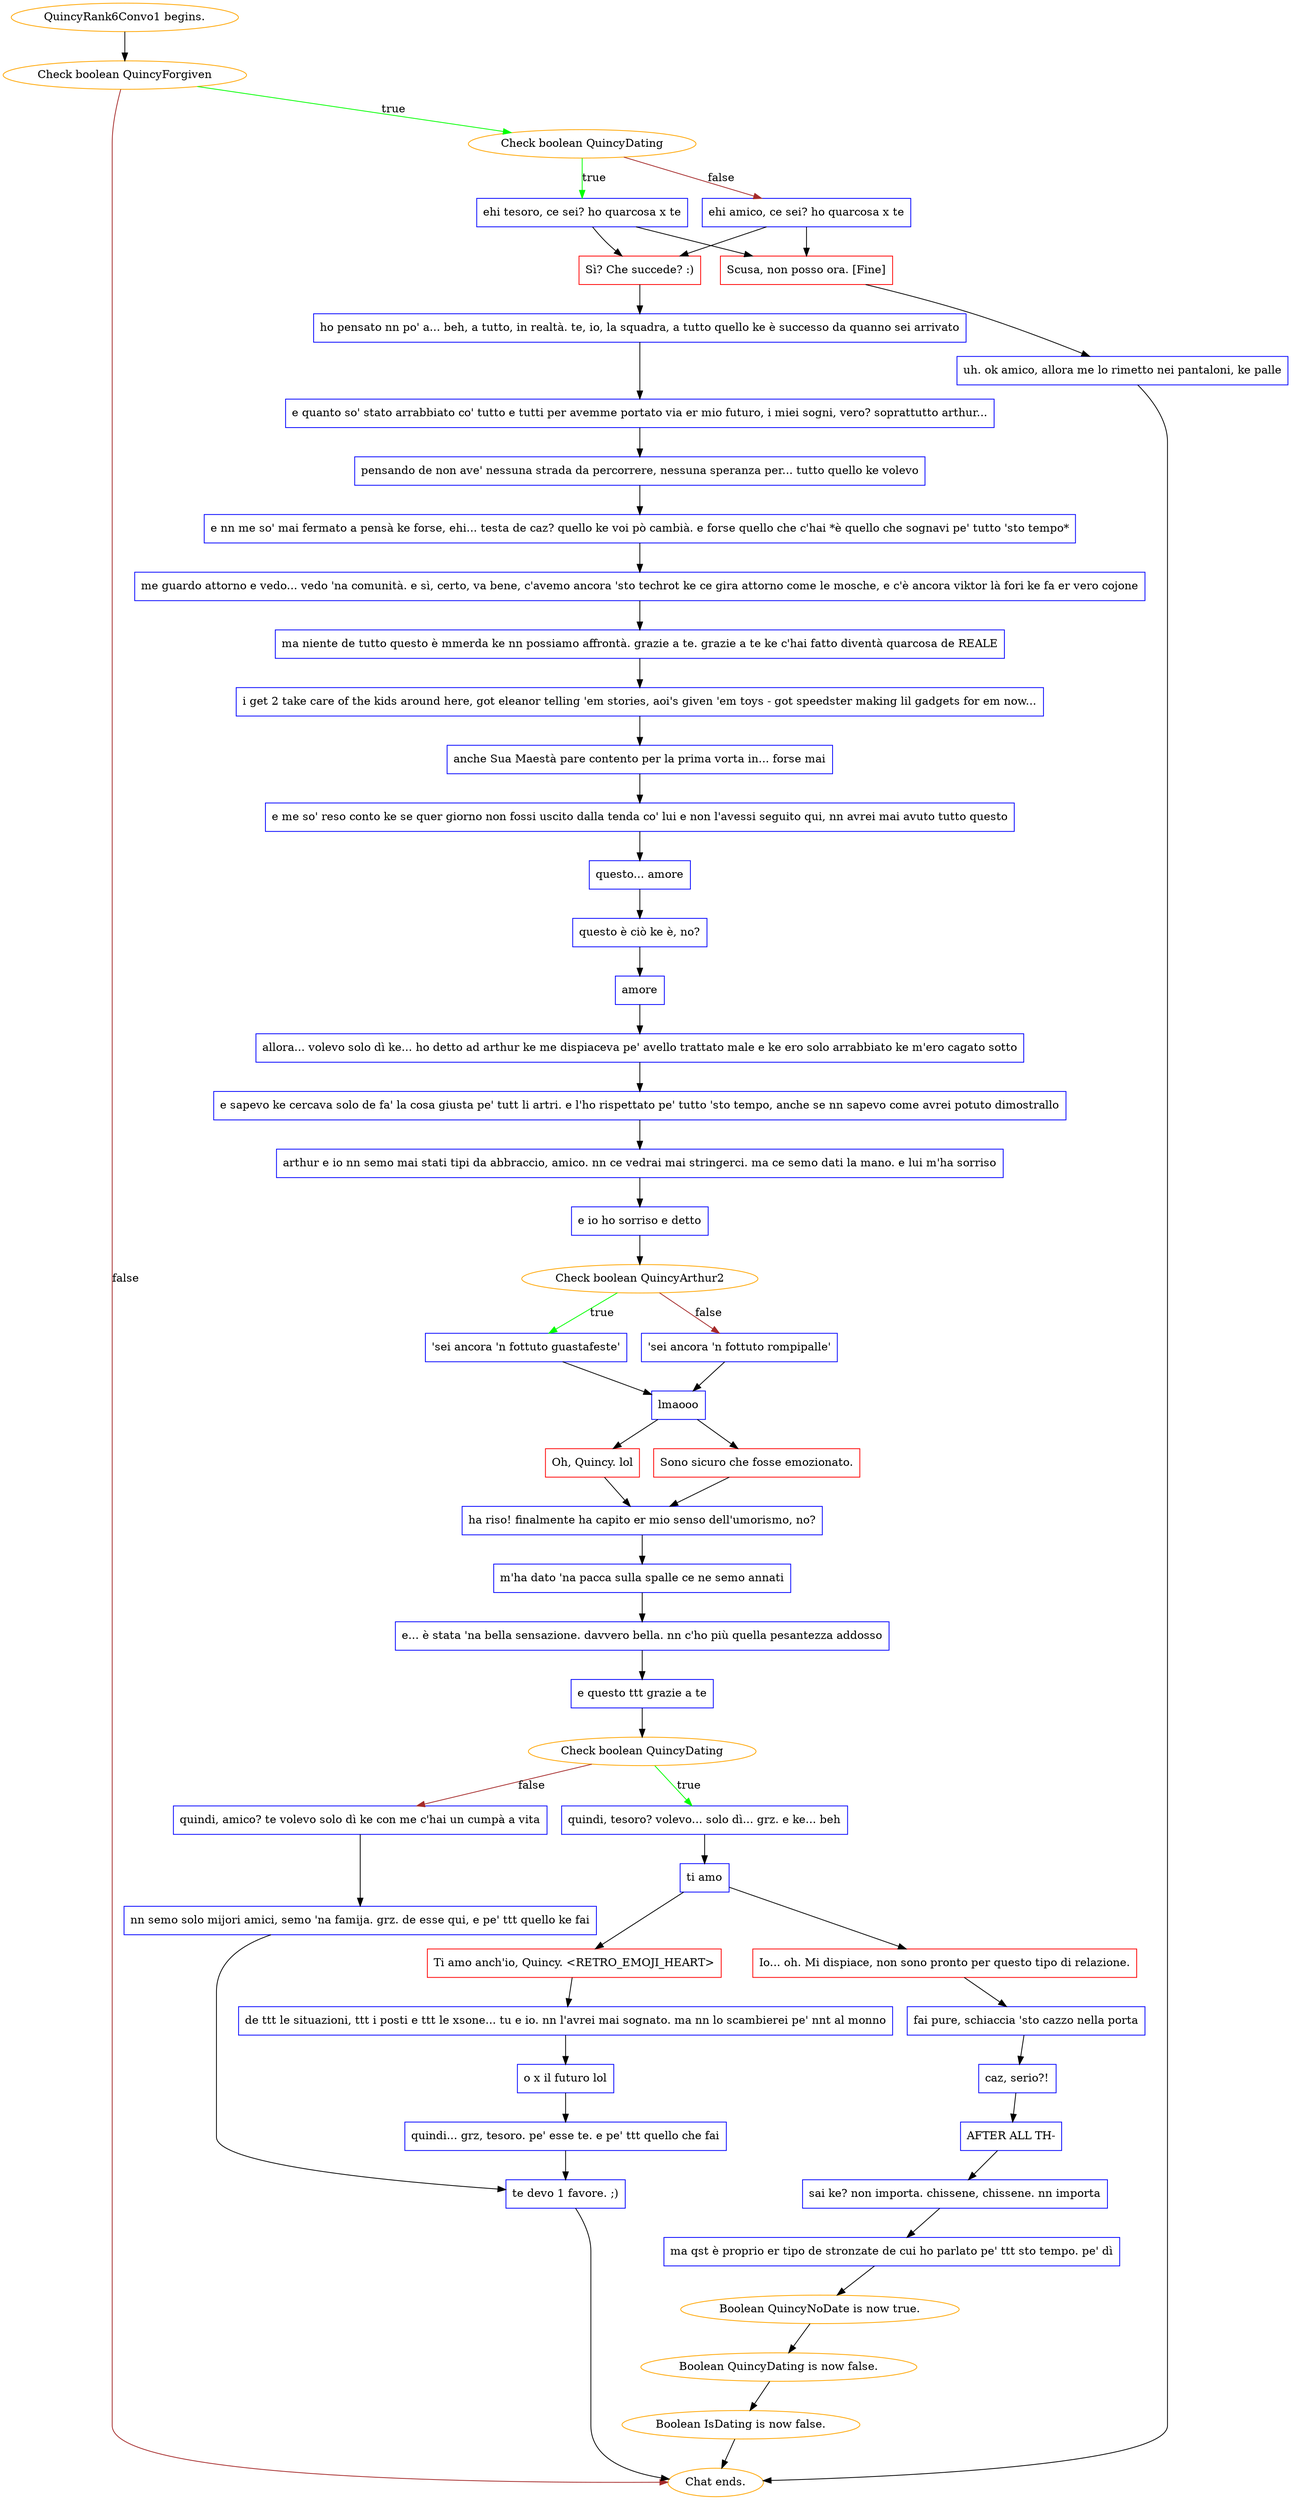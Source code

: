 digraph {
	"QuincyRank6Convo1 begins." [color=orange];
		"QuincyRank6Convo1 begins." -> j431139663;
	j431139663 [label="Check boolean QuincyForgiven",color=orange];
		j431139663 -> j3559869546 [label=true,color=green];
		j431139663 -> "Chat ends." [label=false,color=brown];
	j3559869546 [label="Check boolean QuincyDating",color=orange];
		j3559869546 -> j2912528490 [label=true,color=green];
		j3559869546 -> j1238126391 [label=false,color=brown];
	"Chat ends." [color=orange];
	j2912528490 [label="ehi tesoro, ce sei? ho quarcosa x te",shape=box,color=blue];
		j2912528490 -> j4045741731;
		j2912528490 -> j594326280;
	j1238126391 [label="ehi amico, ce sei? ho quarcosa x te",shape=box,color=blue];
		j1238126391 -> j4045741731;
		j1238126391 -> j594326280;
	j4045741731 [label="Sì? Che succede? :)",shape=box,color=red];
		j4045741731 -> j1335229167;
	j594326280 [label="Scusa, non posso ora. [Fine]",shape=box,color=red];
		j594326280 -> j869929839;
	j1335229167 [label="ho pensato nn po' a... beh, a tutto, in realtà. te, io, la squadra, a tutto quello ke è successo da quanno sei arrivato",shape=box,color=blue];
		j1335229167 -> j3593849653;
	j869929839 [label="uh. ok amico, allora me lo rimetto nei pantaloni, ke palle",shape=box,color=blue];
		j869929839 -> "Chat ends.";
	j3593849653 [label="e quanto so' stato arrabbiato co' tutto e tutti per avemme portato via er mio futuro, i miei sogni, vero? soprattutto arthur...",shape=box,color=blue];
		j3593849653 -> j2140498766;
	j2140498766 [label="pensando de non ave' nessuna strada da percorrere, nessuna speranza per... tutto quello ke volevo",shape=box,color=blue];
		j2140498766 -> j3798934452;
	j3798934452 [label="e nn me so' mai fermato a pensà ke forse, ehi... testa de caz? quello ke voi pò cambià. e forse quello che c'hai *è quello che sognavi pe' tutto 'sto tempo*",shape=box,color=blue];
		j3798934452 -> j787000544;
	j787000544 [label="me guardo attorno e vedo... vedo 'na comunità. e sì, certo, va bene, c'avemo ancora 'sto techrot ke ce gira attorno come le mosche, e c'è ancora viktor là fori ke fa er vero cojone",shape=box,color=blue];
		j787000544 -> j2444699903;
	j2444699903 [label="ma niente de tutto questo è mmerda ke nn possiamo affrontà. grazie a te. grazie a te ke c'hai fatto diventà quarcosa de REALE",shape=box,color=blue];
		j2444699903 -> j3787633968;
	j3787633968 [label="i get 2 take care of the kids around here, got eleanor telling 'em stories, aoi's given 'em toys - got speedster making lil gadgets for em now...",shape=box,color=blue];
		j3787633968 -> j2554106533;
	j2554106533 [label="anche Sua Maestà pare contento per la prima vorta in... forse mai",shape=box,color=blue];
		j2554106533 -> j984908388;
	j984908388 [label="e me so' reso conto ke se quer giorno non fossi uscito dalla tenda co' lui e non l'avessi seguito qui, nn avrei mai avuto tutto questo",shape=box,color=blue];
		j984908388 -> j1642035465;
	j1642035465 [label="questo... amore",shape=box,color=blue];
		j1642035465 -> j1829716277;
	j1829716277 [label="questo è ciò ke è, no?",shape=box,color=blue];
		j1829716277 -> j2727041217;
	j2727041217 [label="amore",shape=box,color=blue];
		j2727041217 -> j1303822765;
	j1303822765 [label="allora... volevo solo dì ke... ho detto ad arthur ke me dispiaceva pe' avello trattato male e ke ero solo arrabbiato ke m'ero cagato sotto",shape=box,color=blue];
		j1303822765 -> j3662620489;
	j3662620489 [label="e sapevo ke cercava solo de fa' la cosa giusta pe' tutt li artri. e l'ho rispettato pe' tutto 'sto tempo, anche se nn sapevo come avrei potuto dimostrallo",shape=box,color=blue];
		j3662620489 -> j4211927896;
	j4211927896 [label="arthur e io nn semo mai stati tipi da abbraccio, amico. nn ce vedrai mai stringerci. ma ce semo dati la mano. e lui m'ha sorriso",shape=box,color=blue];
		j4211927896 -> j218138332;
	j218138332 [label="e io ho sorriso e detto",shape=box,color=blue];
		j218138332 -> j1598694856;
	j1598694856 [label="Check boolean QuincyArthur2",color=orange];
		j1598694856 -> j190225630 [label=true,color=green];
		j1598694856 -> j2571003945 [label=false,color=brown];
	j190225630 [label="'sei ancora 'n fottuto guastafeste'",shape=box,color=blue];
		j190225630 -> j1453178972;
	j2571003945 [label="'sei ancora 'n fottuto rompipalle'",shape=box,color=blue];
		j2571003945 -> j1453178972;
	j1453178972 [label="lmaooo",shape=box,color=blue];
		j1453178972 -> j3121973791;
		j1453178972 -> j4182199701;
	j3121973791 [label="Oh, Quincy. lol",shape=box,color=red];
		j3121973791 -> j2902029682;
	j4182199701 [label="Sono sicuro che fosse emozionato.",shape=box,color=red];
		j4182199701 -> j2902029682;
	j2902029682 [label="ha riso! finalmente ha capito er mio senso dell'umorismo, no?",shape=box,color=blue];
		j2902029682 -> j3221417087;
	j3221417087 [label="m'ha dato 'na pacca sulla spalle ce ne semo annati",shape=box,color=blue];
		j3221417087 -> j1538902266;
	j1538902266 [label="e... è stata 'na bella sensazione. davvero bella. nn c'ho più quella pesantezza addosso",shape=box,color=blue];
		j1538902266 -> j1461288061;
	j1461288061 [label="e questo ttt grazie a te",shape=box,color=blue];
		j1461288061 -> j2532970724;
	j2532970724 [label="Check boolean QuincyDating",color=orange];
		j2532970724 -> j4227667588 [label=true,color=green];
		j2532970724 -> j1102409527 [label=false,color=brown];
	j4227667588 [label="quindi, tesoro? volevo... solo dì... grz. e ke... beh",shape=box,color=blue];
		j4227667588 -> j1653821995;
	j1102409527 [label="quindi, amico? te volevo solo dì ke con me c'hai un cumpà a vita",shape=box,color=blue];
		j1102409527 -> j4069429591;
	j1653821995 [label="ti amo",shape=box,color=blue];
		j1653821995 -> j1849519544;
		j1653821995 -> j2738754087;
	j4069429591 [label="nn semo solo mijori amici, semo 'na famija. grz. de esse qui, e pe' ttt quello ke fai",shape=box,color=blue];
		j4069429591 -> j375865914;
	j1849519544 [label="Ti amo anch'io, Quincy. <RETRO_EMOJI_HEART>",shape=box,color=red];
		j1849519544 -> j3268703764;
	j2738754087 [label="Io... oh. Mi dispiace, non sono pronto per questo tipo di relazione.",shape=box,color=red];
		j2738754087 -> j2807312310;
	j375865914 [label="te devo 1 favore. ;)",shape=box,color=blue];
		j375865914 -> "Chat ends.";
	j3268703764 [label="de ttt le situazioni, ttt i posti e ttt le xsone... tu e io. nn l'avrei mai sognato. ma nn lo scambierei pe' nnt al monno",shape=box,color=blue];
		j3268703764 -> j2670363217;
	j2807312310 [label="fai pure, schiaccia 'sto cazzo nella porta",shape=box,color=blue];
		j2807312310 -> j2335891317;
	j2670363217 [label="o x il futuro lol",shape=box,color=blue];
		j2670363217 -> j3107618709;
	j2335891317 [label="caz, serio?!",shape=box,color=blue];
		j2335891317 -> j1786888084;
	j3107618709 [label="quindi... grz, tesoro. pe' esse te. e pe' ttt quello che fai",shape=box,color=blue];
		j3107618709 -> j375865914;
	j1786888084 [label="AFTER ALL TH-",shape=box,color=blue];
		j1786888084 -> j2341470237;
	j2341470237 [label="sai ke? non importa. chissene, chissene. nn importa",shape=box,color=blue];
		j2341470237 -> j4094757750;
	j4094757750 [label="ma qst è proprio er tipo de stronzate de cui ho parlato pe' ttt sto tempo. pe' dì",shape=box,color=blue];
		j4094757750 -> j2319655028;
	j2319655028 [label="Boolean QuincyNoDate is now true.",color=orange];
		j2319655028 -> j1884175600;
	j1884175600 [label="Boolean QuincyDating is now false.",color=orange];
		j1884175600 -> j1242024027;
	j1242024027 [label="Boolean IsDating is now false.",color=orange];
		j1242024027 -> "Chat ends.";
}